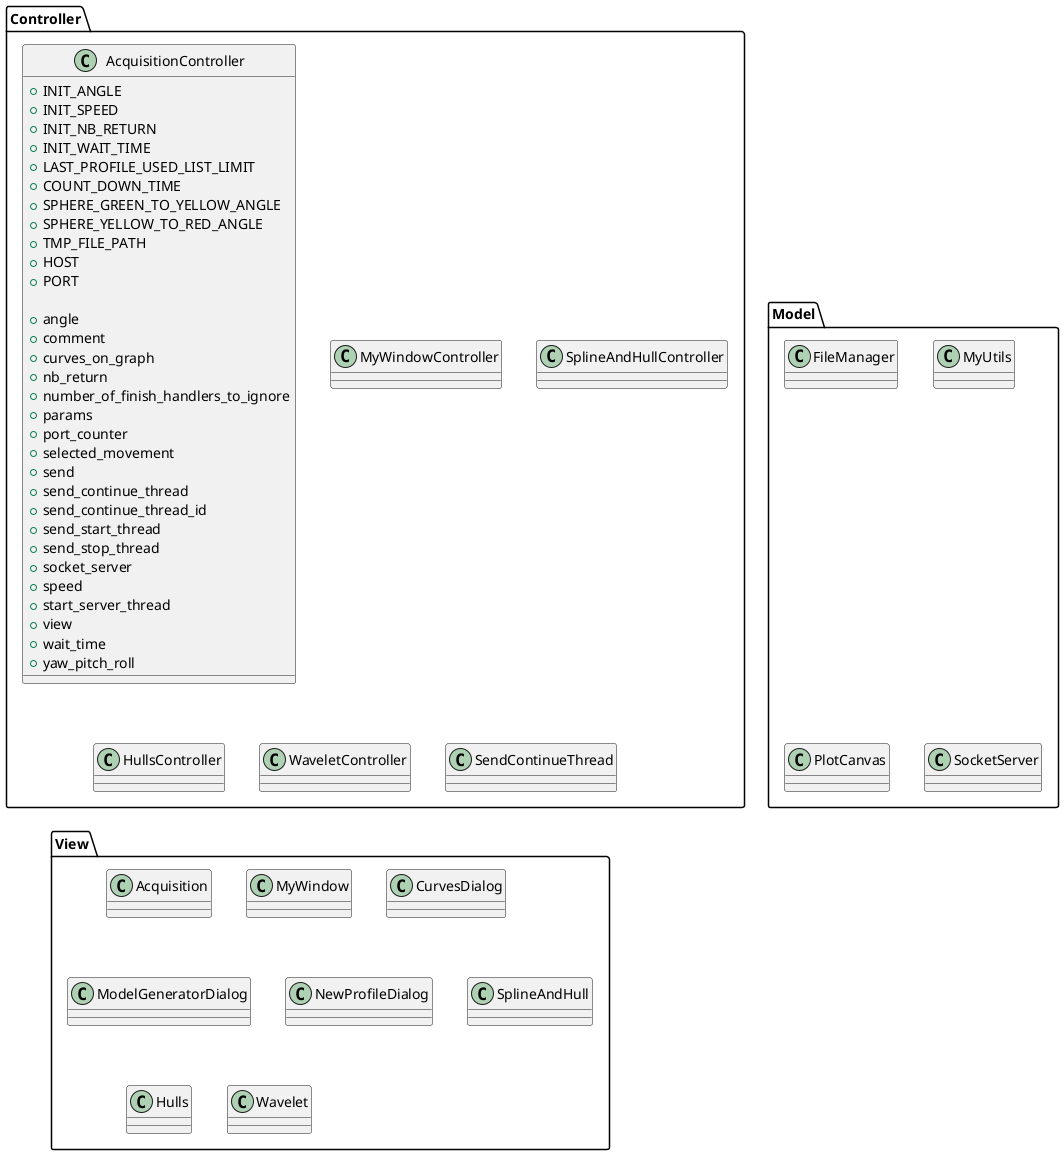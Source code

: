 @startuml

package Controller {
	class AcquisitionController{
		+ INIT_ANGLE          
	    + INIT_SPEED          
	    + INIT_NB_RETURN      
	    + INIT_WAIT_TIME      
	    + LAST_PROFILE_USED_LIST_LIMIT
	    + COUNT_DOWN_TIME             
	    + SPHERE_GREEN_TO_YELLOW_ANGLE
	    + SPHERE_YELLOW_TO_RED_ANGLE  
	    + TMP_FILE_PATH               
		+ HOST
    	+ PORT

        + angle
        + comment  
        + curves_on_graph
        + nb_return
        + number_of_finish_handlers_to_ignore
        + params             
        + port_counter
        + selected_movement
        + send             
        + send_continue_thread
        + send_continue_thread_id
        + send_start_thread
        + send_stop_thread 
        + socket_server
        + speed
        + start_server_thread
	    + view
        + wait_time
        + yaw_pitch_roll
	}
	class MyWindowController
	class SplineAndHullController
	class HullsController
	class WaveletController
	class SendContinueThread
}

package Model {
	class FileManager
	class MyUtils
	class PlotCanvas
	class SocketServer
}

package View {
	class Acquisition
	class MyWindow 
	class CurvesDialog
	class ModelGeneratorDialog
	class NewProfileDialog
	class SplineAndHull
	class Hulls
	class Wavelet
} 

/'Acquisition 	*--* AcquisitionController
MyWindow 		*--* MyWindowController
SplineAndHull 	*--* SplineAndHullController
Hulls 			*--* HullsController
Wavelet 		*--* WaveletController'/

@enduml